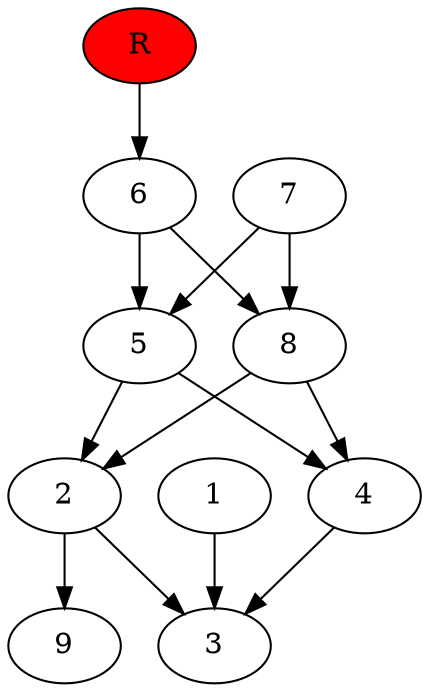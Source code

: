 digraph prb36703 {
	1
	2
	3
	4
	5
	6
	7
	8
	R [fillcolor="#ff0000" style=filled]
	1 -> 3
	2 -> 3
	2 -> 9
	4 -> 3
	5 -> 2
	5 -> 4
	6 -> 5
	6 -> 8
	7 -> 5
	7 -> 8
	8 -> 2
	8 -> 4
	R -> 6
}
